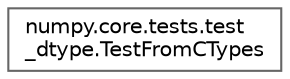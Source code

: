 digraph "Graphical Class Hierarchy"
{
 // LATEX_PDF_SIZE
  bgcolor="transparent";
  edge [fontname=Helvetica,fontsize=10,labelfontname=Helvetica,labelfontsize=10];
  node [fontname=Helvetica,fontsize=10,shape=box,height=0.2,width=0.4];
  rankdir="LR";
  Node0 [id="Node000000",label="numpy.core.tests.test\l_dtype.TestFromCTypes",height=0.2,width=0.4,color="grey40", fillcolor="white", style="filled",URL="$d0/dac/classnumpy_1_1core_1_1tests_1_1test__dtype_1_1TestFromCTypes.html",tooltip=" "];
}
